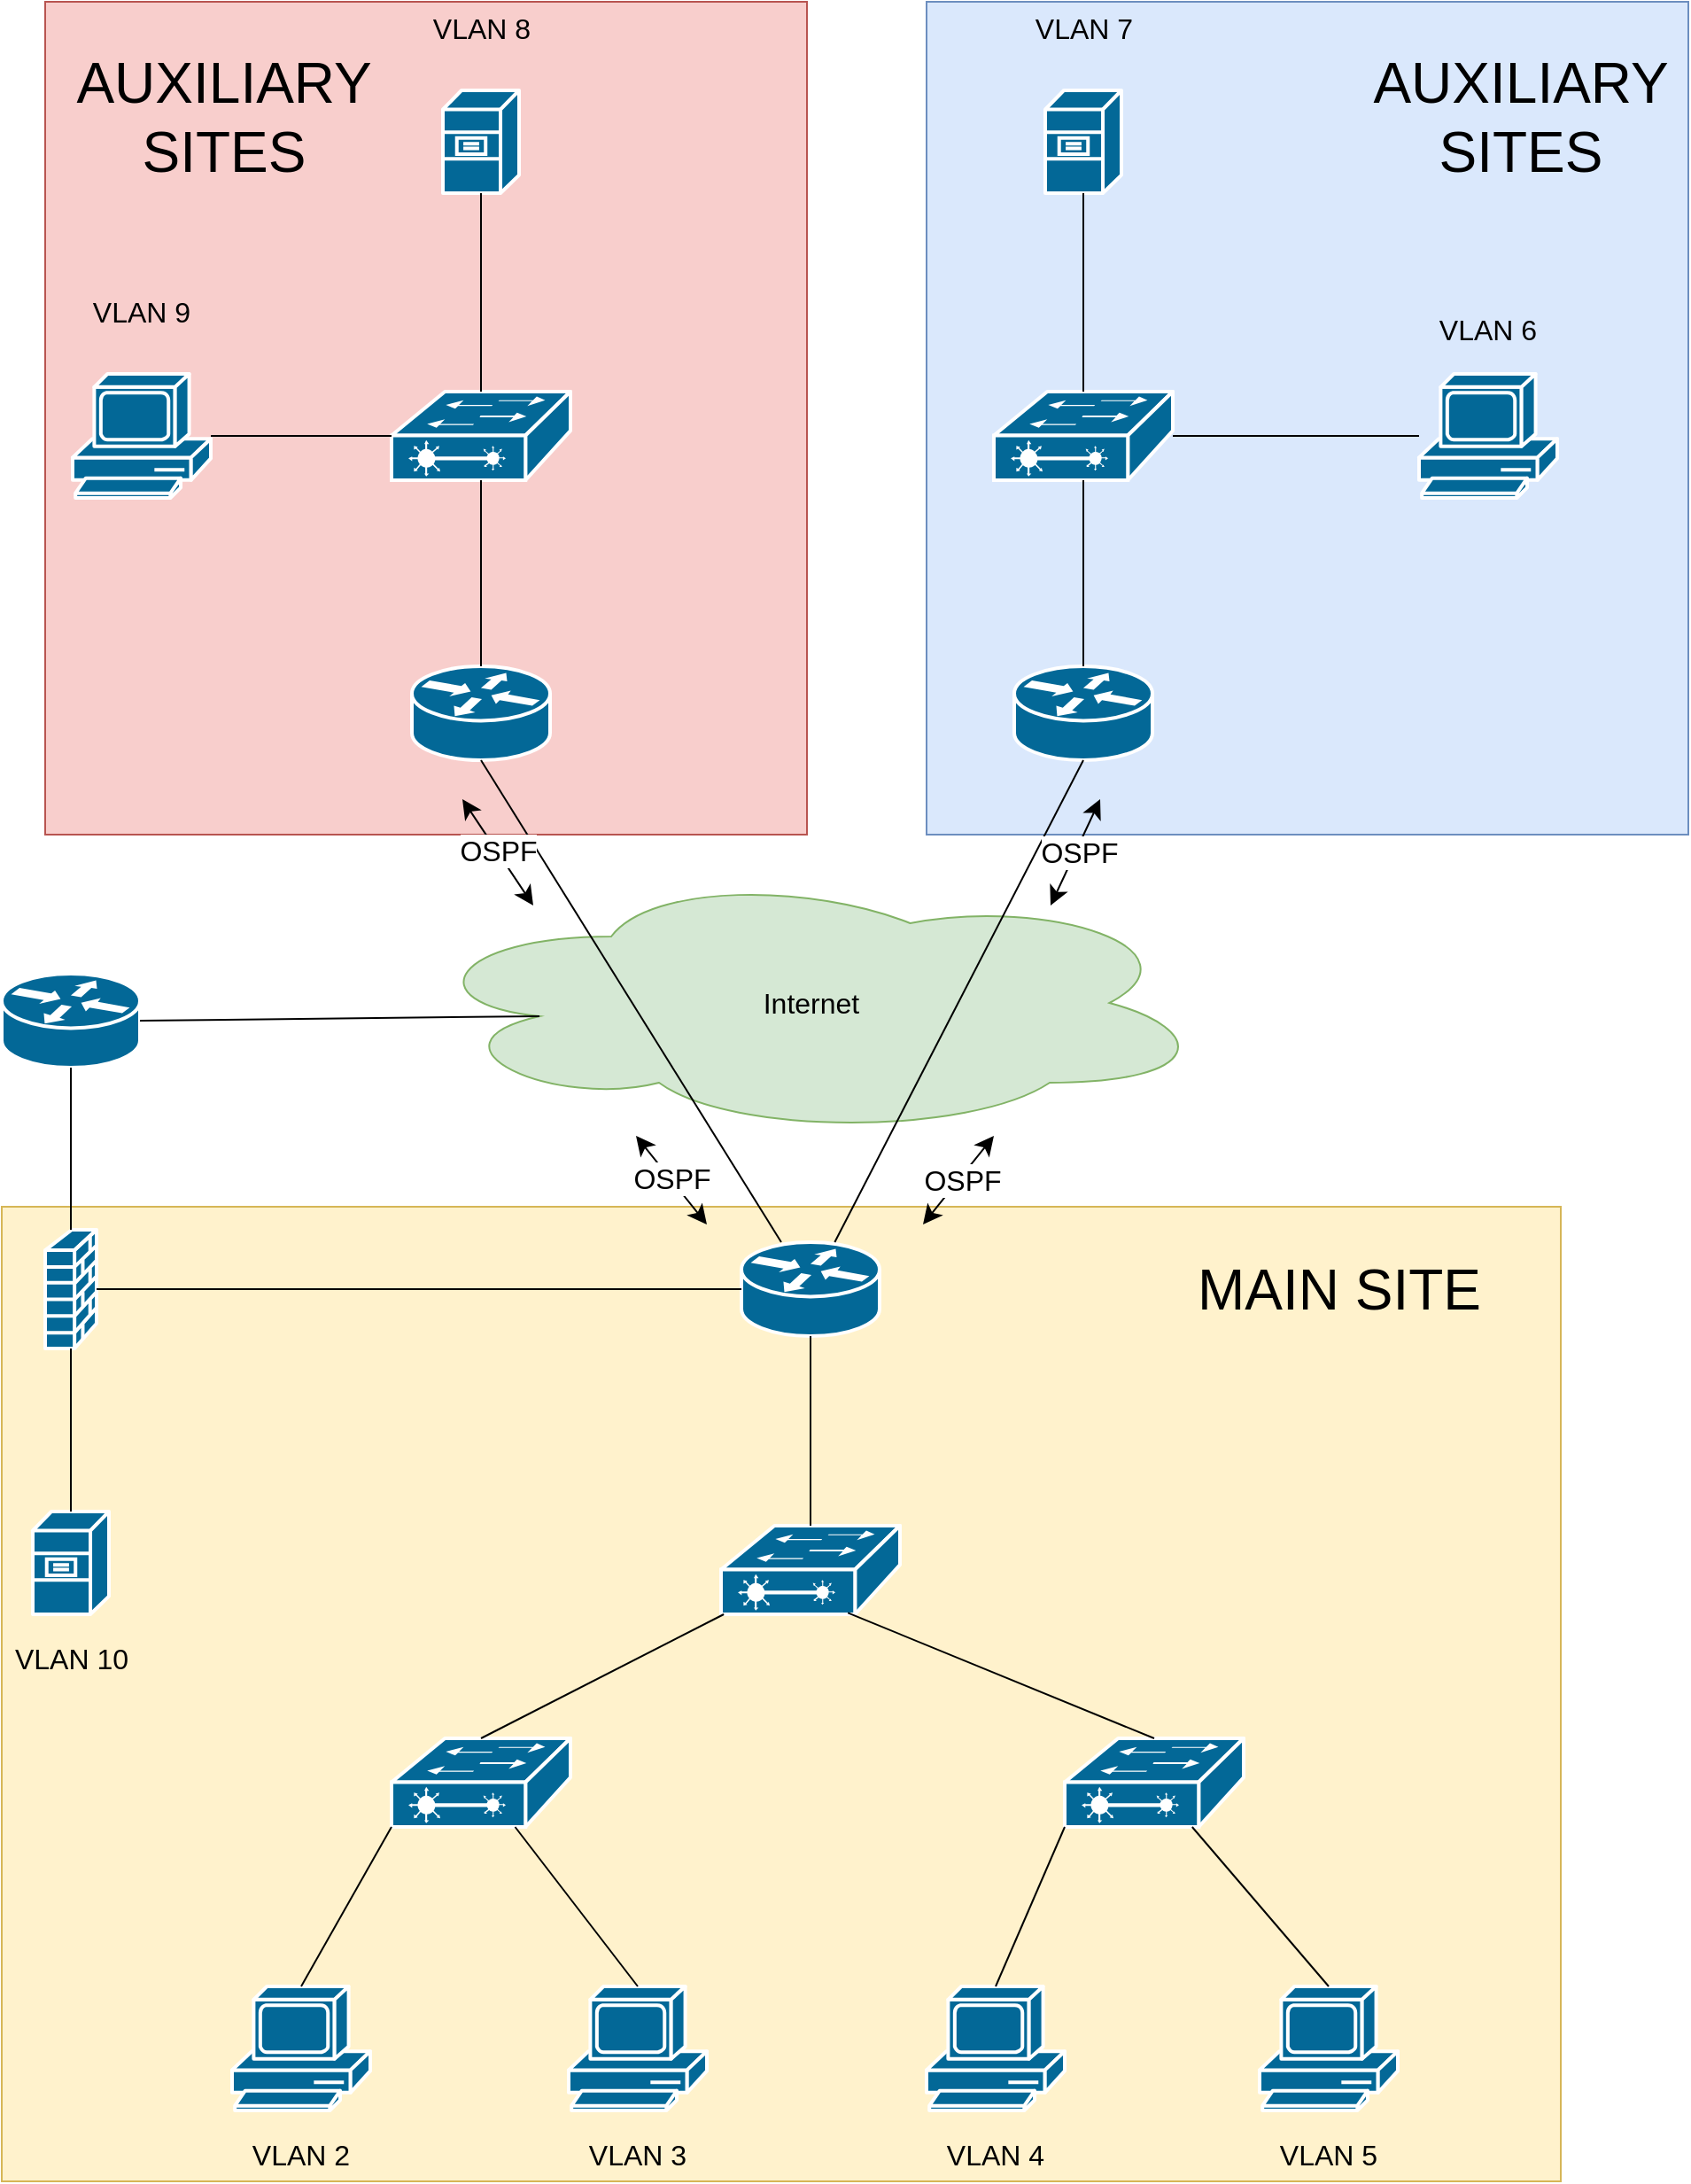 <mxfile version="21.6.8" type="device">
  <diagram name="Page-1" id="c37626ed-c26b-45fb-9056-f9ebc6bb27b6">
    <mxGraphModel dx="2867" dy="1491" grid="1" gridSize="10" guides="1" tooltips="1" connect="1" arrows="1" fold="1" page="1" pageScale="1" pageWidth="1100" pageHeight="850" background="none" math="0" shadow="0">
      <root>
        <mxCell id="0" />
        <mxCell id="1" parent="0" />
        <mxCell id="sTt8YCfqRN21zBNNSdtW-74" value="" style="rounded=0;whiteSpace=wrap;html=1;fontSize=16;shadow=0;fillColor=#fff2cc;strokeColor=#d6b656;" vertex="1" parent="1">
          <mxGeometry x="40" y="690" width="880" height="550" as="geometry" />
        </mxCell>
        <mxCell id="sTt8YCfqRN21zBNNSdtW-73" value="" style="rounded=0;whiteSpace=wrap;html=1;fontSize=16;shadow=0;fillColor=#dae8fc;strokeColor=#6c8ebf;" vertex="1" parent="1">
          <mxGeometry x="562" y="10" width="430" height="470" as="geometry" />
        </mxCell>
        <mxCell id="sTt8YCfqRN21zBNNSdtW-70" value="" style="rounded=0;whiteSpace=wrap;html=1;fontSize=16;shadow=0;fillColor=#f8cecc;strokeColor=#b85450;" vertex="1" parent="1">
          <mxGeometry x="64.5" y="10" width="430" height="470" as="geometry" />
        </mxCell>
        <mxCell id="sTt8YCfqRN21zBNNSdtW-1" value="" style="shape=mxgraph.cisco.switches.layer_2_remote_switch;sketch=0;html=1;pointerEvents=1;dashed=0;fillColor=#036897;strokeColor=#ffffff;strokeWidth=2;verticalLabelPosition=bottom;verticalAlign=top;align=center;outlineConnect=0;fontSize=16;" vertex="1" parent="1">
          <mxGeometry x="260" y="230" width="101" height="50" as="geometry" />
        </mxCell>
        <mxCell id="sTt8YCfqRN21zBNNSdtW-3" value="" style="shape=mxgraph.cisco.computers_and_peripherals.pc;sketch=0;html=1;pointerEvents=1;dashed=0;fillColor=#036897;strokeColor=#ffffff;strokeWidth=2;verticalLabelPosition=bottom;verticalAlign=top;align=center;outlineConnect=0;fontSize=16;" vertex="1" parent="1">
          <mxGeometry x="80" y="220" width="78" height="70" as="geometry" />
        </mxCell>
        <mxCell id="sTt8YCfqRN21zBNNSdtW-5" value="" style="shape=mxgraph.cisco.servers.file_server;sketch=0;html=1;pointerEvents=1;dashed=0;fillColor=#036897;strokeColor=#ffffff;strokeWidth=2;verticalLabelPosition=bottom;verticalAlign=top;align=center;outlineConnect=0;fontSize=16;" vertex="1" parent="1">
          <mxGeometry x="289" y="60" width="43" height="58" as="geometry" />
        </mxCell>
        <mxCell id="sTt8YCfqRN21zBNNSdtW-6" value="" style="endArrow=none;html=1;rounded=0;fontSize=12;startSize=8;endSize=8;curved=1;exitX=0.5;exitY=0;exitDx=0;exitDy=0;exitPerimeter=0;entryX=0.5;entryY=1;entryDx=0;entryDy=0;entryPerimeter=0;" edge="1" parent="1" source="sTt8YCfqRN21zBNNSdtW-1" target="sTt8YCfqRN21zBNNSdtW-5">
          <mxGeometry width="50" height="50" relative="1" as="geometry">
            <mxPoint x="250" y="-90" as="sourcePoint" />
            <mxPoint x="300" y="-140" as="targetPoint" />
          </mxGeometry>
        </mxCell>
        <mxCell id="sTt8YCfqRN21zBNNSdtW-7" value="" style="endArrow=none;html=1;rounded=0;fontSize=12;startSize=8;endSize=8;curved=1;exitX=0;exitY=0.5;exitDx=0;exitDy=0;exitPerimeter=0;" edge="1" parent="1" source="sTt8YCfqRN21zBNNSdtW-1" target="sTt8YCfqRN21zBNNSdtW-3">
          <mxGeometry width="50" height="50" relative="1" as="geometry">
            <mxPoint x="250" y="110" as="sourcePoint" />
            <mxPoint x="300" y="60" as="targetPoint" />
          </mxGeometry>
        </mxCell>
        <mxCell id="sTt8YCfqRN21zBNNSdtW-11" value="" style="shape=mxgraph.cisco.switches.layer_2_remote_switch;sketch=0;html=1;pointerEvents=1;dashed=0;fillColor=#036897;strokeColor=#ffffff;strokeWidth=2;verticalLabelPosition=bottom;verticalAlign=top;align=center;outlineConnect=0;fontSize=16;" vertex="1" parent="1">
          <mxGeometry x="600" y="230" width="101" height="50" as="geometry" />
        </mxCell>
        <mxCell id="sTt8YCfqRN21zBNNSdtW-12" value="" style="shape=mxgraph.cisco.computers_and_peripherals.pc;sketch=0;html=1;pointerEvents=1;dashed=0;fillColor=#036897;strokeColor=#ffffff;strokeWidth=2;verticalLabelPosition=bottom;verticalAlign=top;align=center;outlineConnect=0;fontSize=16;" vertex="1" parent="1">
          <mxGeometry x="840" y="220" width="78" height="70" as="geometry" />
        </mxCell>
        <mxCell id="sTt8YCfqRN21zBNNSdtW-13" value="" style="shape=mxgraph.cisco.servers.file_server;sketch=0;html=1;pointerEvents=1;dashed=0;fillColor=#036897;strokeColor=#ffffff;strokeWidth=2;verticalLabelPosition=bottom;verticalAlign=top;align=center;outlineConnect=0;fontSize=16;" vertex="1" parent="1">
          <mxGeometry x="629" y="60" width="43" height="58" as="geometry" />
        </mxCell>
        <mxCell id="sTt8YCfqRN21zBNNSdtW-14" value="" style="endArrow=none;html=1;rounded=0;fontSize=12;startSize=8;endSize=8;curved=1;exitX=0.5;exitY=0;exitDx=0;exitDy=0;exitPerimeter=0;entryX=0.5;entryY=1;entryDx=0;entryDy=0;entryPerimeter=0;" edge="1" parent="1" source="sTt8YCfqRN21zBNNSdtW-11" target="sTt8YCfqRN21zBNNSdtW-13">
          <mxGeometry width="50" height="50" relative="1" as="geometry">
            <mxPoint x="590" y="-90" as="sourcePoint" />
            <mxPoint x="640" y="-140" as="targetPoint" />
          </mxGeometry>
        </mxCell>
        <mxCell id="sTt8YCfqRN21zBNNSdtW-15" value="" style="endArrow=none;html=1;rounded=0;fontSize=12;startSize=8;endSize=8;curved=1;exitX=1;exitY=0.5;exitDx=0;exitDy=0;exitPerimeter=0;" edge="1" parent="1" source="sTt8YCfqRN21zBNNSdtW-11" target="sTt8YCfqRN21zBNNSdtW-12">
          <mxGeometry width="50" height="50" relative="1" as="geometry">
            <mxPoint x="590" y="110" as="sourcePoint" />
            <mxPoint x="640" y="60" as="targetPoint" />
          </mxGeometry>
        </mxCell>
        <mxCell id="sTt8YCfqRN21zBNNSdtW-16" value="" style="shape=mxgraph.cisco.routers.router;sketch=0;html=1;pointerEvents=1;dashed=0;fillColor=#036897;strokeColor=#ffffff;strokeWidth=2;verticalLabelPosition=bottom;verticalAlign=top;align=center;outlineConnect=0;fontSize=16;" vertex="1" parent="1">
          <mxGeometry x="271.5" y="385" width="78" height="53" as="geometry" />
        </mxCell>
        <mxCell id="sTt8YCfqRN21zBNNSdtW-17" value="" style="shape=mxgraph.cisco.routers.router;sketch=0;html=1;pointerEvents=1;dashed=0;fillColor=#036897;strokeColor=#ffffff;strokeWidth=2;verticalLabelPosition=bottom;verticalAlign=top;align=center;outlineConnect=0;fontSize=16;" vertex="1" parent="1">
          <mxGeometry x="611.5" y="385" width="78" height="53" as="geometry" />
        </mxCell>
        <mxCell id="sTt8YCfqRN21zBNNSdtW-22" value="" style="endArrow=none;html=1;rounded=0;fontSize=12;startSize=8;endSize=8;curved=1;exitX=0.5;exitY=1;exitDx=0;exitDy=0;exitPerimeter=0;entryX=0.5;entryY=0;entryDx=0;entryDy=0;entryPerimeter=0;" edge="1" parent="1" source="sTt8YCfqRN21zBNNSdtW-1" target="sTt8YCfqRN21zBNNSdtW-16">
          <mxGeometry width="50" height="50" relative="1" as="geometry">
            <mxPoint x="440" y="310" as="sourcePoint" />
            <mxPoint x="490" y="260" as="targetPoint" />
          </mxGeometry>
        </mxCell>
        <mxCell id="sTt8YCfqRN21zBNNSdtW-23" value="" style="endArrow=none;html=1;rounded=0;fontSize=12;startSize=8;endSize=8;curved=1;exitX=0.5;exitY=1;exitDx=0;exitDy=0;exitPerimeter=0;entryX=0.5;entryY=0;entryDx=0;entryDy=0;entryPerimeter=0;" edge="1" parent="1" source="sTt8YCfqRN21zBNNSdtW-11" target="sTt8YCfqRN21zBNNSdtW-17">
          <mxGeometry width="50" height="50" relative="1" as="geometry">
            <mxPoint x="520" y="280" as="sourcePoint" />
            <mxPoint x="520" y="385" as="targetPoint" />
          </mxGeometry>
        </mxCell>
        <mxCell id="sTt8YCfqRN21zBNNSdtW-24" value="Internet" style="ellipse;shape=cloud;whiteSpace=wrap;html=1;fontSize=16;fillColor=#d5e8d4;strokeColor=#82b366;" vertex="1" parent="1">
          <mxGeometry x="271.5" y="500" width="450" height="150" as="geometry" />
        </mxCell>
        <mxCell id="sTt8YCfqRN21zBNNSdtW-25" value="" style="shape=mxgraph.cisco.routers.router;sketch=0;html=1;pointerEvents=1;dashed=0;fillColor=#036897;strokeColor=#ffffff;strokeWidth=2;verticalLabelPosition=bottom;verticalAlign=top;align=center;outlineConnect=0;fontSize=16;" vertex="1" parent="1">
          <mxGeometry x="457.5" y="710" width="78" height="53" as="geometry" />
        </mxCell>
        <mxCell id="sTt8YCfqRN21zBNNSdtW-26" value="" style="endArrow=none;html=1;rounded=0;fontSize=12;startSize=8;endSize=8;curved=1;exitX=0.5;exitY=1;exitDx=0;exitDy=0;exitPerimeter=0;" edge="1" parent="1" source="sTt8YCfqRN21zBNNSdtW-16" target="sTt8YCfqRN21zBNNSdtW-25">
          <mxGeometry width="50" height="50" relative="1" as="geometry">
            <mxPoint x="440" y="550" as="sourcePoint" />
            <mxPoint x="490" y="500" as="targetPoint" />
          </mxGeometry>
        </mxCell>
        <mxCell id="sTt8YCfqRN21zBNNSdtW-27" value="" style="endArrow=none;html=1;rounded=0;fontSize=12;startSize=8;endSize=8;curved=1;entryX=0.5;entryY=1;entryDx=0;entryDy=0;entryPerimeter=0;" edge="1" parent="1" source="sTt8YCfqRN21zBNNSdtW-25" target="sTt8YCfqRN21zBNNSdtW-17">
          <mxGeometry width="50" height="50" relative="1" as="geometry">
            <mxPoint x="440" y="550" as="sourcePoint" />
            <mxPoint x="490" y="500" as="targetPoint" />
          </mxGeometry>
        </mxCell>
        <mxCell id="sTt8YCfqRN21zBNNSdtW-28" value="" style="shape=mxgraph.cisco.switches.layer_2_remote_switch;sketch=0;html=1;pointerEvents=1;dashed=0;fillColor=#036897;strokeColor=#ffffff;strokeWidth=2;verticalLabelPosition=bottom;verticalAlign=top;align=center;outlineConnect=0;fontSize=16;" vertex="1" parent="1">
          <mxGeometry x="446" y="870" width="101" height="50" as="geometry" />
        </mxCell>
        <mxCell id="sTt8YCfqRN21zBNNSdtW-29" value="" style="shape=mxgraph.cisco.routers.router;sketch=0;html=1;pointerEvents=1;dashed=0;fillColor=#036897;strokeColor=#ffffff;strokeWidth=2;verticalLabelPosition=bottom;verticalAlign=top;align=center;outlineConnect=0;fontSize=16;" vertex="1" parent="1">
          <mxGeometry x="40" y="558.5" width="78" height="53" as="geometry" />
        </mxCell>
        <mxCell id="sTt8YCfqRN21zBNNSdtW-30" value="" style="shape=mxgraph.cisco.switches.layer_2_remote_switch;sketch=0;html=1;pointerEvents=1;dashed=0;fillColor=#036897;strokeColor=#ffffff;strokeWidth=2;verticalLabelPosition=bottom;verticalAlign=top;align=center;outlineConnect=0;fontSize=16;" vertex="1" parent="1">
          <mxGeometry x="260" y="990" width="101" height="50" as="geometry" />
        </mxCell>
        <mxCell id="sTt8YCfqRN21zBNNSdtW-31" value="" style="shape=mxgraph.cisco.switches.layer_2_remote_switch;sketch=0;html=1;pointerEvents=1;dashed=0;fillColor=#036897;strokeColor=#ffffff;strokeWidth=2;verticalLabelPosition=bottom;verticalAlign=top;align=center;outlineConnect=0;fontSize=16;" vertex="1" parent="1">
          <mxGeometry x="640" y="990" width="101" height="50" as="geometry" />
        </mxCell>
        <mxCell id="sTt8YCfqRN21zBNNSdtW-32" value="" style="shape=mxgraph.cisco.computers_and_peripherals.pc;sketch=0;html=1;pointerEvents=1;dashed=0;fillColor=#036897;strokeColor=#ffffff;strokeWidth=2;verticalLabelPosition=bottom;verticalAlign=top;align=center;outlineConnect=0;fontSize=16;" vertex="1" parent="1">
          <mxGeometry x="170" y="1130" width="78" height="70" as="geometry" />
        </mxCell>
        <mxCell id="sTt8YCfqRN21zBNNSdtW-33" value="" style="shape=mxgraph.cisco.computers_and_peripherals.pc;sketch=0;html=1;pointerEvents=1;dashed=0;fillColor=#036897;strokeColor=#ffffff;strokeWidth=2;verticalLabelPosition=bottom;verticalAlign=top;align=center;outlineConnect=0;fontSize=16;" vertex="1" parent="1">
          <mxGeometry x="360" y="1130" width="78" height="70" as="geometry" />
        </mxCell>
        <mxCell id="sTt8YCfqRN21zBNNSdtW-34" value="" style="shape=mxgraph.cisco.computers_and_peripherals.pc;sketch=0;html=1;pointerEvents=1;dashed=0;fillColor=#036897;strokeColor=#ffffff;strokeWidth=2;verticalLabelPosition=bottom;verticalAlign=top;align=center;outlineConnect=0;fontSize=16;" vertex="1" parent="1">
          <mxGeometry x="562" y="1130" width="78" height="70" as="geometry" />
        </mxCell>
        <mxCell id="sTt8YCfqRN21zBNNSdtW-35" value="" style="shape=mxgraph.cisco.computers_and_peripherals.pc;sketch=0;html=1;pointerEvents=1;dashed=0;fillColor=#036897;strokeColor=#ffffff;strokeWidth=2;verticalLabelPosition=bottom;verticalAlign=top;align=center;outlineConnect=0;fontSize=16;" vertex="1" parent="1">
          <mxGeometry x="750" y="1130" width="78" height="70" as="geometry" />
        </mxCell>
        <mxCell id="sTt8YCfqRN21zBNNSdtW-36" value="" style="endArrow=none;html=1;rounded=0;fontSize=12;startSize=8;endSize=8;curved=1;entryX=0.5;entryY=1;entryDx=0;entryDy=0;entryPerimeter=0;exitX=0.5;exitY=0;exitDx=0;exitDy=0;exitPerimeter=0;" edge="1" parent="1" source="sTt8YCfqRN21zBNNSdtW-28" target="sTt8YCfqRN21zBNNSdtW-25">
          <mxGeometry width="50" height="50" relative="1" as="geometry">
            <mxPoint x="440" y="960" as="sourcePoint" />
            <mxPoint x="490" y="910" as="targetPoint" />
          </mxGeometry>
        </mxCell>
        <mxCell id="sTt8YCfqRN21zBNNSdtW-37" value="" style="endArrow=none;html=1;rounded=0;fontSize=12;startSize=8;endSize=8;curved=1;exitX=0.5;exitY=0;exitDx=0;exitDy=0;exitPerimeter=0;" edge="1" parent="1" source="sTt8YCfqRN21zBNNSdtW-30" target="sTt8YCfqRN21zBNNSdtW-28">
          <mxGeometry width="50" height="50" relative="1" as="geometry">
            <mxPoint x="440" y="960" as="sourcePoint" />
            <mxPoint x="490" y="910" as="targetPoint" />
          </mxGeometry>
        </mxCell>
        <mxCell id="sTt8YCfqRN21zBNNSdtW-38" value="" style="endArrow=none;html=1;rounded=0;fontSize=12;startSize=8;endSize=8;curved=1;entryX=0.5;entryY=0;entryDx=0;entryDy=0;entryPerimeter=0;exitX=0.709;exitY=0.984;exitDx=0;exitDy=0;exitPerimeter=0;" edge="1" parent="1" source="sTt8YCfqRN21zBNNSdtW-28" target="sTt8YCfqRN21zBNNSdtW-31">
          <mxGeometry width="50" height="50" relative="1" as="geometry">
            <mxPoint x="440" y="960" as="sourcePoint" />
            <mxPoint x="490" y="910" as="targetPoint" />
          </mxGeometry>
        </mxCell>
        <mxCell id="sTt8YCfqRN21zBNNSdtW-39" value="" style="endArrow=none;html=1;rounded=0;fontSize=12;startSize=8;endSize=8;curved=1;entryX=0.5;entryY=0;entryDx=0;entryDy=0;entryPerimeter=0;" edge="1" parent="1" target="sTt8YCfqRN21zBNNSdtW-32">
          <mxGeometry width="50" height="50" relative="1" as="geometry">
            <mxPoint x="260" y="1040" as="sourcePoint" />
            <mxPoint x="490" y="910" as="targetPoint" />
          </mxGeometry>
        </mxCell>
        <mxCell id="sTt8YCfqRN21zBNNSdtW-41" value="" style="endArrow=none;html=1;rounded=0;fontSize=12;startSize=8;endSize=8;curved=1;exitX=0.5;exitY=0;exitDx=0;exitDy=0;exitPerimeter=0;" edge="1" parent="1" source="sTt8YCfqRN21zBNNSdtW-33" target="sTt8YCfqRN21zBNNSdtW-30">
          <mxGeometry width="50" height="50" relative="1" as="geometry">
            <mxPoint x="321" y="1050" as="sourcePoint" />
            <mxPoint x="219" y="1140" as="targetPoint" />
          </mxGeometry>
        </mxCell>
        <mxCell id="sTt8YCfqRN21zBNNSdtW-42" value="" style="endArrow=none;html=1;rounded=0;fontSize=12;startSize=8;endSize=8;curved=1;exitX=0.5;exitY=0;exitDx=0;exitDy=0;exitPerimeter=0;entryX=0;entryY=1;entryDx=0;entryDy=0;entryPerimeter=0;" edge="1" parent="1" source="sTt8YCfqRN21zBNNSdtW-34" target="sTt8YCfqRN21zBNNSdtW-31">
          <mxGeometry width="50" height="50" relative="1" as="geometry">
            <mxPoint x="331" y="1060" as="sourcePoint" />
            <mxPoint x="229" y="1150" as="targetPoint" />
          </mxGeometry>
        </mxCell>
        <mxCell id="sTt8YCfqRN21zBNNSdtW-43" value="" style="endArrow=none;html=1;rounded=0;fontSize=12;startSize=8;endSize=8;curved=1;exitX=0.5;exitY=0;exitDx=0;exitDy=0;exitPerimeter=0;" edge="1" parent="1" source="sTt8YCfqRN21zBNNSdtW-35" target="sTt8YCfqRN21zBNNSdtW-31">
          <mxGeometry width="50" height="50" relative="1" as="geometry">
            <mxPoint x="341" y="1070" as="sourcePoint" />
            <mxPoint x="239" y="1160" as="targetPoint" />
          </mxGeometry>
        </mxCell>
        <mxCell id="sTt8YCfqRN21zBNNSdtW-44" value="" style="shape=mxgraph.cisco.security.firewall;sketch=0;html=1;pointerEvents=1;dashed=0;fillColor=#036897;strokeColor=#ffffff;strokeWidth=2;verticalLabelPosition=bottom;verticalAlign=top;align=center;outlineConnect=0;fontSize=16;" vertex="1" parent="1">
          <mxGeometry x="64.5" y="703" width="29" height="67" as="geometry" />
        </mxCell>
        <mxCell id="sTt8YCfqRN21zBNNSdtW-45" value="" style="endArrow=none;html=1;rounded=0;fontSize=12;startSize=8;endSize=8;curved=1;exitX=0;exitY=0.5;exitDx=0;exitDy=0;exitPerimeter=0;entryX=1;entryY=0.5;entryDx=0;entryDy=0;entryPerimeter=0;" edge="1" parent="1" source="sTt8YCfqRN21zBNNSdtW-25" target="sTt8YCfqRN21zBNNSdtW-44">
          <mxGeometry width="50" height="50" relative="1" as="geometry">
            <mxPoint x="440" y="660" as="sourcePoint" />
            <mxPoint x="490" y="610" as="targetPoint" />
          </mxGeometry>
        </mxCell>
        <mxCell id="sTt8YCfqRN21zBNNSdtW-46" value="" style="endArrow=none;html=1;rounded=0;fontSize=12;startSize=8;endSize=8;curved=1;exitX=0.5;exitY=0;exitDx=0;exitDy=0;exitPerimeter=0;entryX=0.5;entryY=1;entryDx=0;entryDy=0;entryPerimeter=0;" edge="1" parent="1" source="sTt8YCfqRN21zBNNSdtW-44" target="sTt8YCfqRN21zBNNSdtW-29">
          <mxGeometry width="50" height="50" relative="1" as="geometry">
            <mxPoint x="440" y="660" as="sourcePoint" />
            <mxPoint x="490" y="610" as="targetPoint" />
          </mxGeometry>
        </mxCell>
        <mxCell id="sTt8YCfqRN21zBNNSdtW-47" value="" style="endArrow=none;html=1;rounded=0;fontSize=12;startSize=8;endSize=8;curved=1;exitX=1;exitY=0.5;exitDx=0;exitDy=0;exitPerimeter=0;entryX=0.16;entryY=0.55;entryDx=0;entryDy=0;entryPerimeter=0;" edge="1" parent="1" source="sTt8YCfqRN21zBNNSdtW-29" target="sTt8YCfqRN21zBNNSdtW-24">
          <mxGeometry width="50" height="50" relative="1" as="geometry">
            <mxPoint x="440" y="660" as="sourcePoint" />
            <mxPoint x="490" y="610" as="targetPoint" />
          </mxGeometry>
        </mxCell>
        <mxCell id="sTt8YCfqRN21zBNNSdtW-48" value="" style="endArrow=classic;startArrow=classic;html=1;rounded=0;fontSize=12;startSize=8;endSize=8;curved=1;" edge="1" parent="1">
          <mxGeometry width="50" height="50" relative="1" as="geometry">
            <mxPoint x="398" y="650" as="sourcePoint" />
            <mxPoint x="438" y="700" as="targetPoint" />
          </mxGeometry>
        </mxCell>
        <mxCell id="sTt8YCfqRN21zBNNSdtW-49" value="OSPF" style="edgeLabel;html=1;align=center;verticalAlign=middle;resizable=0;points=[];fontSize=16;" vertex="1" connectable="0" parent="sTt8YCfqRN21zBNNSdtW-48">
          <mxGeometry x="-0.036" y="1" relative="1" as="geometry">
            <mxPoint as="offset" />
          </mxGeometry>
        </mxCell>
        <mxCell id="sTt8YCfqRN21zBNNSdtW-50" value="" style="endArrow=classic;startArrow=classic;html=1;rounded=0;fontSize=12;startSize=8;endSize=8;curved=1;" edge="1" parent="1">
          <mxGeometry width="50" height="50" relative="1" as="geometry">
            <mxPoint x="600" y="650" as="sourcePoint" />
            <mxPoint x="560" y="700" as="targetPoint" />
          </mxGeometry>
        </mxCell>
        <mxCell id="sTt8YCfqRN21zBNNSdtW-51" value="OSPF" style="edgeLabel;html=1;align=center;verticalAlign=middle;resizable=0;points=[];fontSize=16;" vertex="1" connectable="0" parent="sTt8YCfqRN21zBNNSdtW-50">
          <mxGeometry x="-0.036" y="1" relative="1" as="geometry">
            <mxPoint as="offset" />
          </mxGeometry>
        </mxCell>
        <mxCell id="sTt8YCfqRN21zBNNSdtW-54" value="" style="endArrow=classic;startArrow=classic;html=1;rounded=0;fontSize=12;startSize=8;endSize=8;curved=1;" edge="1" parent="1">
          <mxGeometry width="50" height="50" relative="1" as="geometry">
            <mxPoint x="300" y="460" as="sourcePoint" />
            <mxPoint x="340" y="520" as="targetPoint" />
          </mxGeometry>
        </mxCell>
        <mxCell id="sTt8YCfqRN21zBNNSdtW-55" value="OSPF" style="edgeLabel;html=1;align=center;verticalAlign=middle;resizable=0;points=[];fontSize=16;" vertex="1" connectable="0" parent="sTt8YCfqRN21zBNNSdtW-54">
          <mxGeometry x="-0.036" y="1" relative="1" as="geometry">
            <mxPoint as="offset" />
          </mxGeometry>
        </mxCell>
        <mxCell id="sTt8YCfqRN21zBNNSdtW-56" value="" style="endArrow=classic;startArrow=classic;html=1;rounded=0;fontSize=12;startSize=8;endSize=8;curved=1;" edge="1" parent="1">
          <mxGeometry width="50" height="50" relative="1" as="geometry">
            <mxPoint x="660" y="460" as="sourcePoint" />
            <mxPoint x="632" y="520" as="targetPoint" />
          </mxGeometry>
        </mxCell>
        <mxCell id="sTt8YCfqRN21zBNNSdtW-57" value="OSPF" style="edgeLabel;html=1;align=center;verticalAlign=middle;resizable=0;points=[];fontSize=16;" vertex="1" connectable="0" parent="sTt8YCfqRN21zBNNSdtW-56">
          <mxGeometry x="-0.036" y="1" relative="1" as="geometry">
            <mxPoint as="offset" />
          </mxGeometry>
        </mxCell>
        <mxCell id="sTt8YCfqRN21zBNNSdtW-58" value="VLAN 2" style="text;html=1;strokeColor=none;fillColor=none;align=center;verticalAlign=middle;whiteSpace=wrap;rounded=0;fontSize=16;" vertex="1" parent="1">
          <mxGeometry x="179" y="1210" width="60" height="30" as="geometry" />
        </mxCell>
        <mxCell id="sTt8YCfqRN21zBNNSdtW-60" value="VLAN 3" style="text;html=1;strokeColor=none;fillColor=none;align=center;verticalAlign=middle;whiteSpace=wrap;rounded=0;fontSize=16;" vertex="1" parent="1">
          <mxGeometry x="369" y="1210" width="60" height="30" as="geometry" />
        </mxCell>
        <mxCell id="sTt8YCfqRN21zBNNSdtW-61" value="VLAN 4" style="text;html=1;strokeColor=none;fillColor=none;align=center;verticalAlign=middle;whiteSpace=wrap;rounded=0;fontSize=16;" vertex="1" parent="1">
          <mxGeometry x="571" y="1210" width="60" height="30" as="geometry" />
        </mxCell>
        <mxCell id="sTt8YCfqRN21zBNNSdtW-62" value="VLAN 5" style="text;html=1;strokeColor=none;fillColor=none;align=center;verticalAlign=middle;whiteSpace=wrap;rounded=0;fontSize=16;" vertex="1" parent="1">
          <mxGeometry x="759" y="1210" width="60" height="30" as="geometry" />
        </mxCell>
        <mxCell id="sTt8YCfqRN21zBNNSdtW-63" value="VLAN 8" style="text;html=1;strokeColor=none;fillColor=none;align=center;verticalAlign=middle;whiteSpace=wrap;rounded=0;fontSize=16;" vertex="1" parent="1">
          <mxGeometry x="280.5" y="10" width="60" height="30" as="geometry" />
        </mxCell>
        <mxCell id="sTt8YCfqRN21zBNNSdtW-64" value="VLAN 7" style="text;html=1;strokeColor=none;fillColor=none;align=center;verticalAlign=middle;whiteSpace=wrap;rounded=0;fontSize=16;" vertex="1" parent="1">
          <mxGeometry x="620.5" y="10" width="60" height="30" as="geometry" />
        </mxCell>
        <mxCell id="sTt8YCfqRN21zBNNSdtW-65" value="VLAN 9" style="text;html=1;strokeColor=none;fillColor=none;align=center;verticalAlign=middle;whiteSpace=wrap;rounded=0;fontSize=16;" vertex="1" parent="1">
          <mxGeometry x="89" y="170" width="60" height="30" as="geometry" />
        </mxCell>
        <mxCell id="sTt8YCfqRN21zBNNSdtW-66" value="VLAN 6" style="text;html=1;strokeColor=none;fillColor=none;align=center;verticalAlign=middle;whiteSpace=wrap;rounded=0;fontSize=16;" vertex="1" parent="1">
          <mxGeometry x="849" y="180" width="60" height="30" as="geometry" />
        </mxCell>
        <mxCell id="sTt8YCfqRN21zBNNSdtW-67" value="" style="shape=mxgraph.cisco.servers.file_server;sketch=0;html=1;pointerEvents=1;dashed=0;fillColor=#036897;strokeColor=#ffffff;strokeWidth=2;verticalLabelPosition=bottom;verticalAlign=top;align=center;outlineConnect=0;fontSize=16;" vertex="1" parent="1">
          <mxGeometry x="57.5" y="862" width="43" height="58" as="geometry" />
        </mxCell>
        <mxCell id="sTt8YCfqRN21zBNNSdtW-68" value="" style="endArrow=none;html=1;rounded=0;fontSize=12;startSize=8;endSize=8;curved=1;exitX=0.5;exitY=1;exitDx=0;exitDy=0;exitPerimeter=0;entryX=0.5;entryY=0;entryDx=0;entryDy=0;entryPerimeter=0;" edge="1" parent="1" source="sTt8YCfqRN21zBNNSdtW-44" target="sTt8YCfqRN21zBNNSdtW-67">
          <mxGeometry width="50" height="50" relative="1" as="geometry">
            <mxPoint x="240" y="910" as="sourcePoint" />
            <mxPoint x="290" y="860" as="targetPoint" />
          </mxGeometry>
        </mxCell>
        <mxCell id="sTt8YCfqRN21zBNNSdtW-69" value="VLAN 10" style="text;html=1;strokeColor=none;fillColor=none;align=center;verticalAlign=middle;whiteSpace=wrap;rounded=0;fontSize=16;" vertex="1" parent="1">
          <mxGeometry x="43.5" y="930" width="71" height="30" as="geometry" />
        </mxCell>
        <mxCell id="sTt8YCfqRN21zBNNSdtW-75" value="&lt;font style=&quot;font-size: 32px;&quot;&gt;MAIN SITE&lt;/font&gt;" style="text;html=1;strokeColor=none;fillColor=none;align=center;verticalAlign=middle;whiteSpace=wrap;rounded=0;fontSize=16;strokeWidth=0;" vertex="1" parent="1">
          <mxGeometry x="710" y="721.5" width="170" height="30" as="geometry" />
        </mxCell>
        <mxCell id="sTt8YCfqRN21zBNNSdtW-76" value="&lt;span style=&quot;font-size: 32px;&quot;&gt;AUXILIARY SITES&lt;/span&gt;" style="text;html=1;strokeColor=none;fillColor=none;align=center;verticalAlign=middle;whiteSpace=wrap;rounded=0;fontSize=16;strokeWidth=0;" vertex="1" parent="1">
          <mxGeometry x="71" y="60" width="189" height="30" as="geometry" />
        </mxCell>
        <mxCell id="sTt8YCfqRN21zBNNSdtW-77" value="&lt;span style=&quot;font-size: 32px;&quot;&gt;AUXILIARY SITES&lt;/span&gt;" style="text;html=1;strokeColor=none;fillColor=none;align=center;verticalAlign=middle;whiteSpace=wrap;rounded=0;fontSize=16;strokeWidth=0;" vertex="1" parent="1">
          <mxGeometry x="803" y="60" width="189" height="30" as="geometry" />
        </mxCell>
      </root>
    </mxGraphModel>
  </diagram>
</mxfile>
